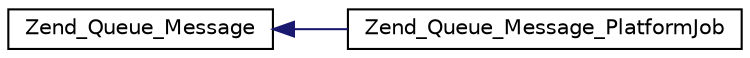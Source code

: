 digraph G
{
  edge [fontname="Helvetica",fontsize="10",labelfontname="Helvetica",labelfontsize="10"];
  node [fontname="Helvetica",fontsize="10",shape=record];
  rankdir="LR";
  Node1 [label="Zend_Queue_Message",height=0.2,width=0.4,color="black", fillcolor="white", style="filled",URL="$class_zend___queue___message.html"];
  Node1 -> Node2 [dir="back",color="midnightblue",fontsize="10",style="solid",fontname="Helvetica"];
  Node2 [label="Zend_Queue_Message_PlatformJob",height=0.2,width=0.4,color="black", fillcolor="white", style="filled",URL="$class_zend___queue___message___platform_job.html"];
}
